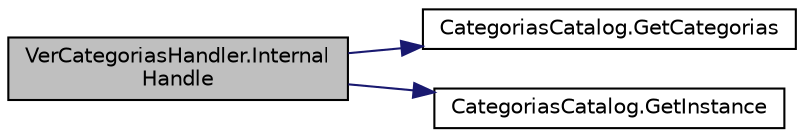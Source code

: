 digraph "VerCategoriasHandler.InternalHandle"
{
 // INTERACTIVE_SVG=YES
 // LATEX_PDF_SIZE
  edge [fontname="Helvetica",fontsize="10",labelfontname="Helvetica",labelfontsize="10"];
  node [fontname="Helvetica",fontsize="10",shape=record];
  rankdir="LR";
  Node1 [label="VerCategoriasHandler.Internal\lHandle",height=0.2,width=0.4,color="black", fillcolor="grey75", style="filled", fontcolor="black",tooltip="Procesa el mensaje \"categorias\" y retorna true; retorna false en caso contrario."];
  Node1 -> Node2 [color="midnightblue",fontsize="10",style="solid",fontname="Helvetica"];
  Node2 [label="CategoriasCatalog.GetCategorias",height=0.2,width=0.4,color="black", fillcolor="white", style="filled",URL="$classCategoriasCatalog.html#ae79da35b16690c192b5e7f006d419b69",tooltip="Método para conocer las categorias."];
  Node1 -> Node3 [color="midnightblue",fontsize="10",style="solid",fontname="Helvetica"];
  Node3 [label="CategoriasCatalog.GetInstance",height=0.2,width=0.4,color="black", fillcolor="white", style="filled",URL="$classCategoriasCatalog.html#a302075e15a1ea59afc7906baedf17942",tooltip="Método para obtener la instancia del catálogo de categorías."];
}

